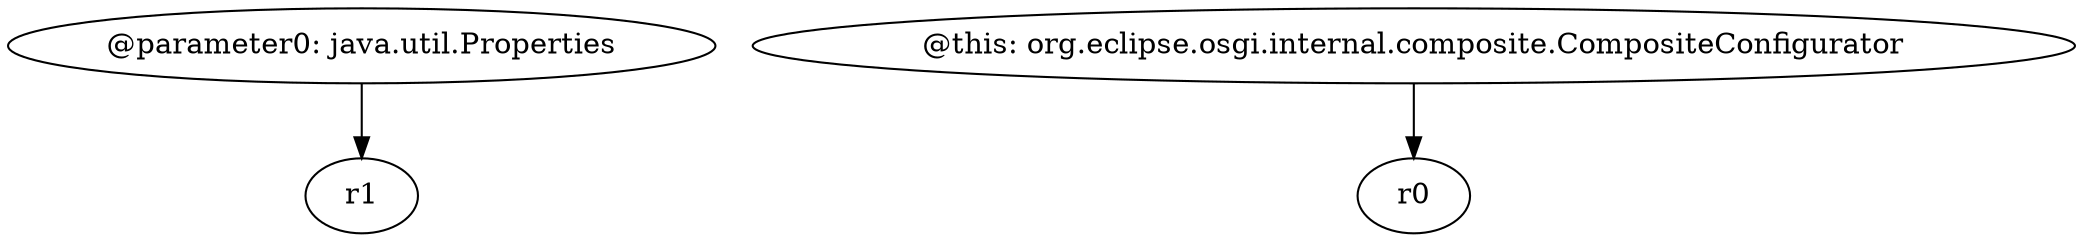 digraph g {
0[label="@parameter0: java.util.Properties"]
1[label="r1"]
0->1[label=""]
2[label="@this: org.eclipse.osgi.internal.composite.CompositeConfigurator"]
3[label="r0"]
2->3[label=""]
}